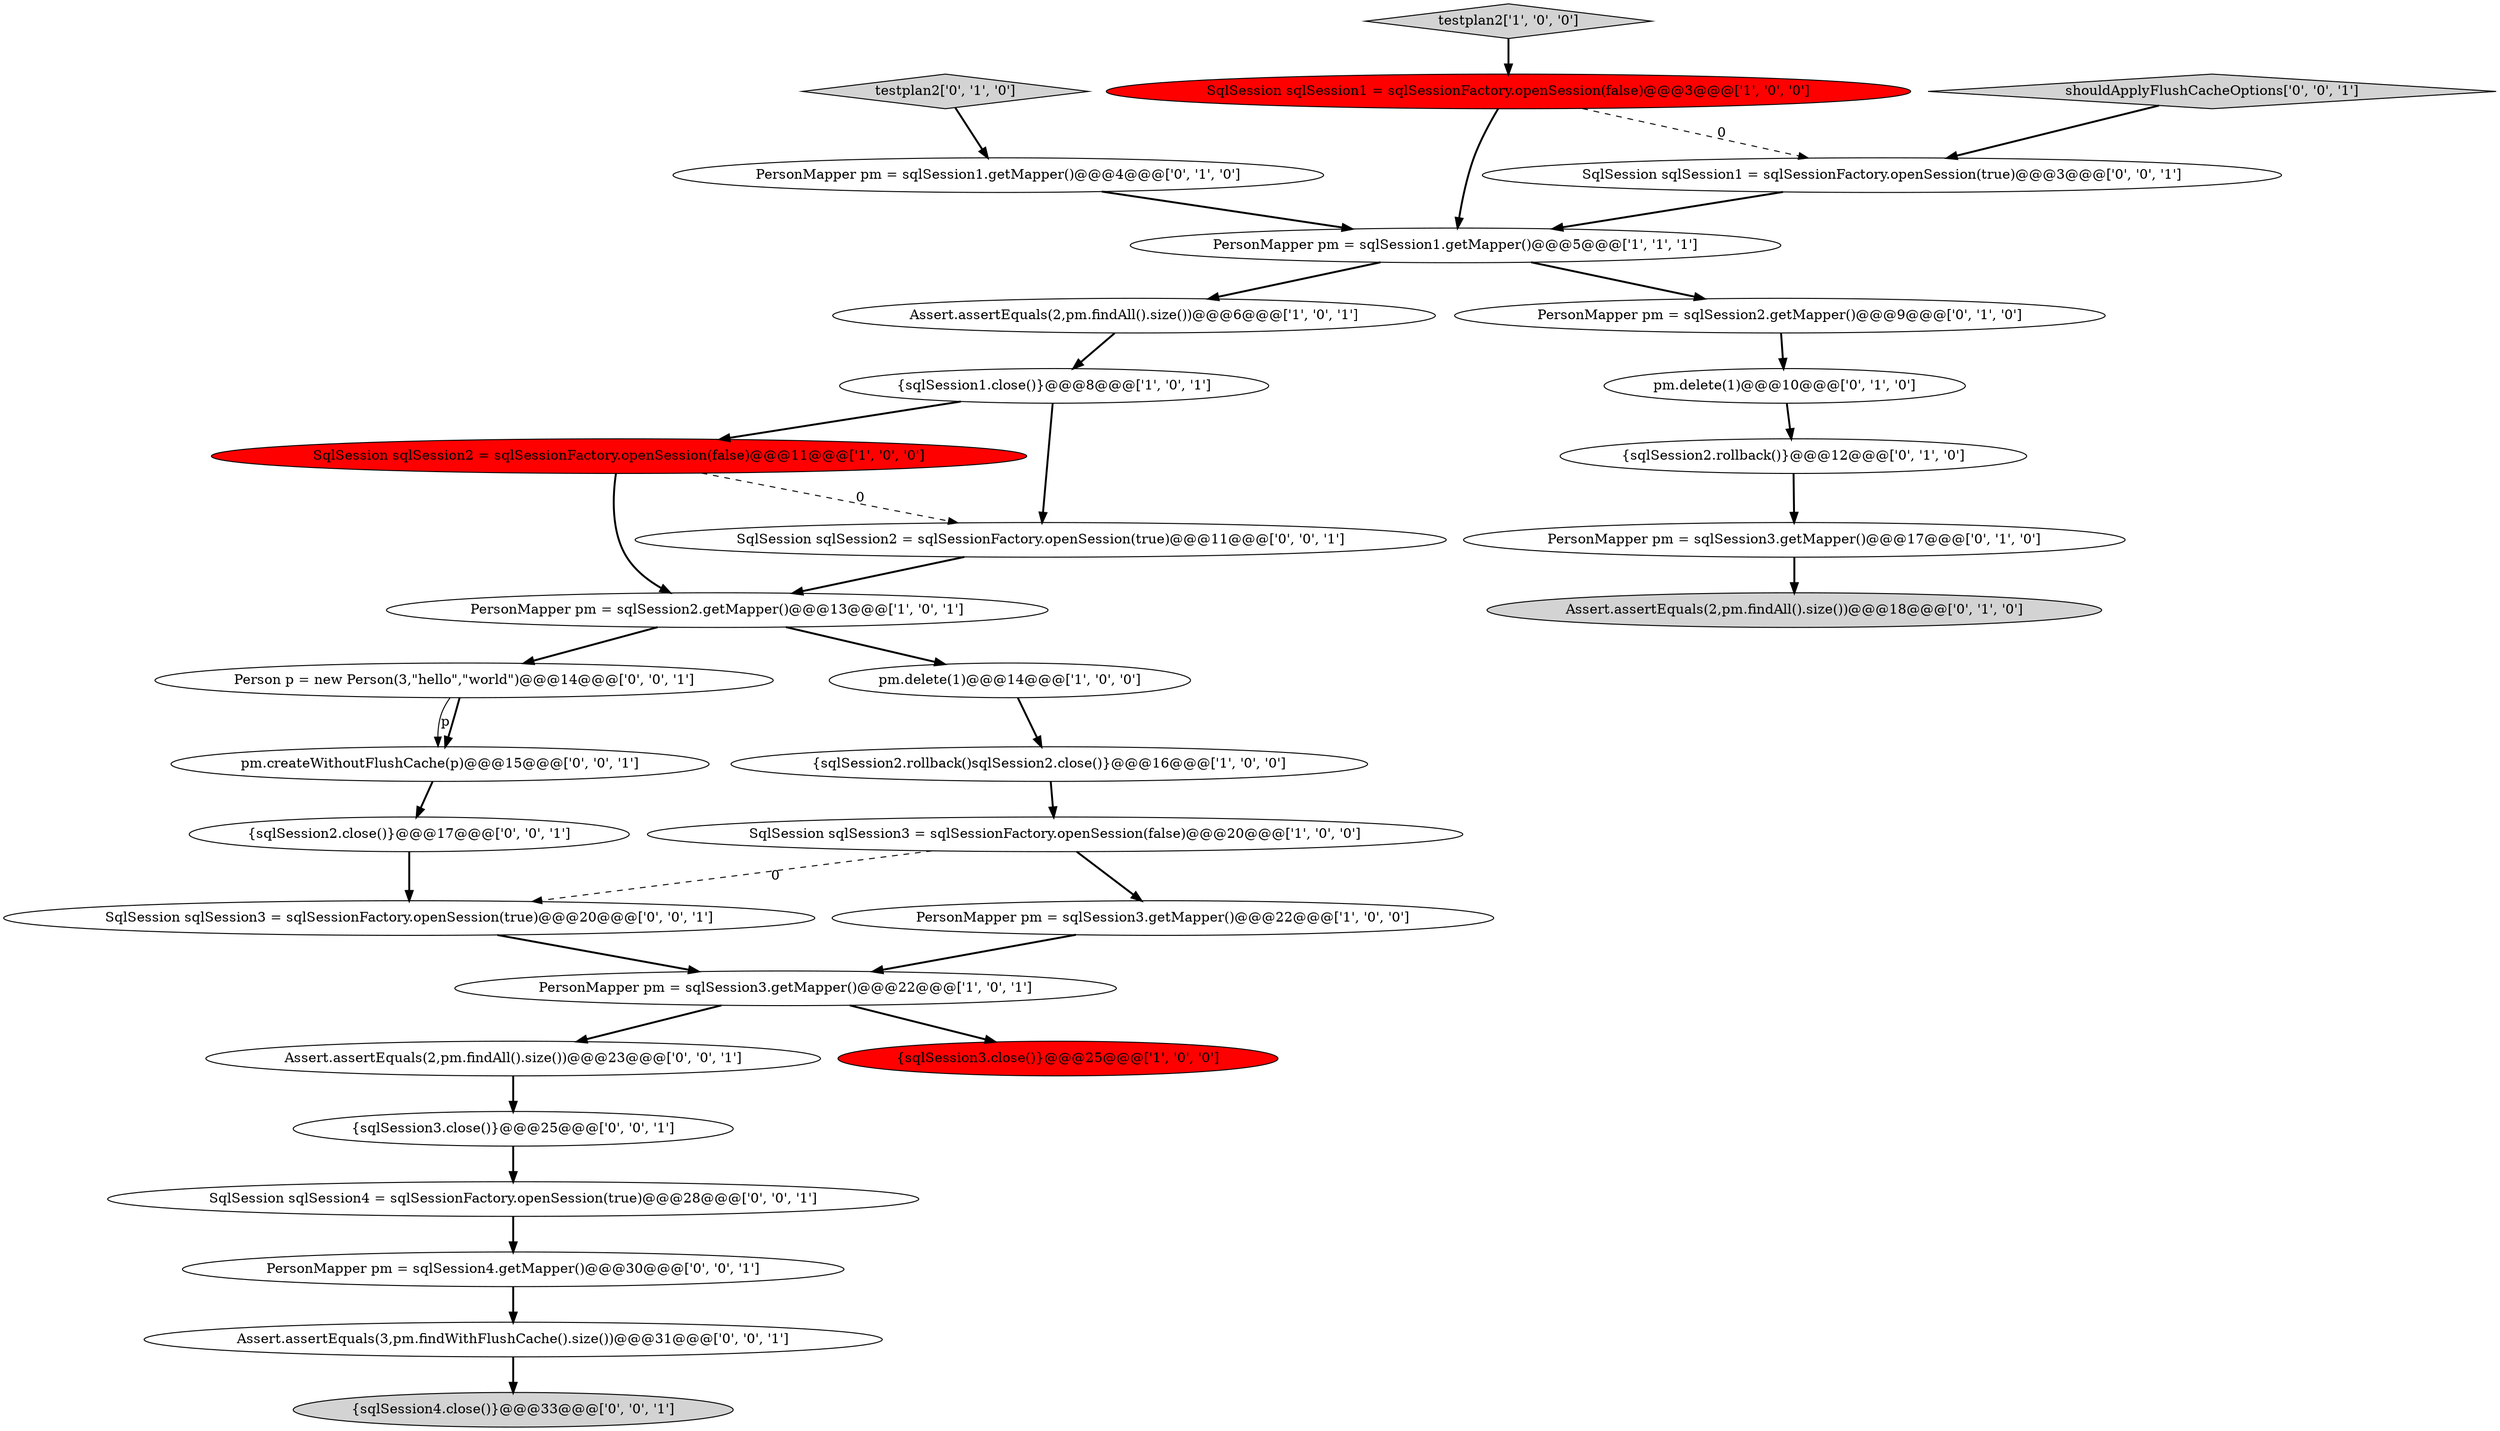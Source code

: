 digraph {
6 [style = filled, label = "testplan2['1', '0', '0']", fillcolor = lightgray, shape = diamond image = "AAA0AAABBB1BBB"];
31 [style = filled, label = "PersonMapper pm = sqlSession4.getMapper()@@@30@@@['0', '0', '1']", fillcolor = white, shape = ellipse image = "AAA0AAABBB3BBB"];
32 [style = filled, label = "shouldApplyFlushCacheOptions['0', '0', '1']", fillcolor = lightgray, shape = diamond image = "AAA0AAABBB3BBB"];
13 [style = filled, label = "{sqlSession2.rollback()}@@@12@@@['0', '1', '0']", fillcolor = white, shape = ellipse image = "AAA0AAABBB2BBB"];
21 [style = filled, label = "Assert.assertEquals(2,pm.findAll().size())@@@23@@@['0', '0', '1']", fillcolor = white, shape = ellipse image = "AAA0AAABBB3BBB"];
27 [style = filled, label = "Person p = new Person(3,\"hello\",\"world\")@@@14@@@['0', '0', '1']", fillcolor = white, shape = ellipse image = "AAA0AAABBB3BBB"];
18 [style = filled, label = "PersonMapper pm = sqlSession1.getMapper()@@@4@@@['0', '1', '0']", fillcolor = white, shape = ellipse image = "AAA0AAABBB2BBB"];
11 [style = filled, label = "{sqlSession2.rollback()sqlSession2.close()}@@@16@@@['1', '0', '0']", fillcolor = white, shape = ellipse image = "AAA0AAABBB1BBB"];
1 [style = filled, label = "PersonMapper pm = sqlSession3.getMapper()@@@22@@@['1', '0', '1']", fillcolor = white, shape = ellipse image = "AAA0AAABBB1BBB"];
5 [style = filled, label = "PersonMapper pm = sqlSession3.getMapper()@@@22@@@['1', '0', '0']", fillcolor = white, shape = ellipse image = "AAA0AAABBB1BBB"];
15 [style = filled, label = "pm.delete(1)@@@10@@@['0', '1', '0']", fillcolor = white, shape = ellipse image = "AAA0AAABBB2BBB"];
29 [style = filled, label = "{sqlSession4.close()}@@@33@@@['0', '0', '1']", fillcolor = lightgray, shape = ellipse image = "AAA0AAABBB3BBB"];
4 [style = filled, label = "PersonMapper pm = sqlSession1.getMapper()@@@5@@@['1', '1', '1']", fillcolor = white, shape = ellipse image = "AAA0AAABBB1BBB"];
28 [style = filled, label = "SqlSession sqlSession3 = sqlSessionFactory.openSession(true)@@@20@@@['0', '0', '1']", fillcolor = white, shape = ellipse image = "AAA0AAABBB3BBB"];
14 [style = filled, label = "testplan2['0', '1', '0']", fillcolor = lightgray, shape = diamond image = "AAA0AAABBB2BBB"];
12 [style = filled, label = "{sqlSession3.close()}@@@25@@@['1', '0', '0']", fillcolor = red, shape = ellipse image = "AAA1AAABBB1BBB"];
20 [style = filled, label = "{sqlSession2.close()}@@@17@@@['0', '0', '1']", fillcolor = white, shape = ellipse image = "AAA0AAABBB3BBB"];
30 [style = filled, label = "SqlSession sqlSession4 = sqlSessionFactory.openSession(true)@@@28@@@['0', '0', '1']", fillcolor = white, shape = ellipse image = "AAA0AAABBB3BBB"];
9 [style = filled, label = "PersonMapper pm = sqlSession2.getMapper()@@@13@@@['1', '0', '1']", fillcolor = white, shape = ellipse image = "AAA0AAABBB1BBB"];
19 [style = filled, label = "PersonMapper pm = sqlSession3.getMapper()@@@17@@@['0', '1', '0']", fillcolor = white, shape = ellipse image = "AAA0AAABBB2BBB"];
10 [style = filled, label = "pm.delete(1)@@@14@@@['1', '0', '0']", fillcolor = white, shape = ellipse image = "AAA0AAABBB1BBB"];
24 [style = filled, label = "{sqlSession3.close()}@@@25@@@['0', '0', '1']", fillcolor = white, shape = ellipse image = "AAA0AAABBB3BBB"];
3 [style = filled, label = "SqlSession sqlSession3 = sqlSessionFactory.openSession(false)@@@20@@@['1', '0', '0']", fillcolor = white, shape = ellipse image = "AAA0AAABBB1BBB"];
0 [style = filled, label = "SqlSession sqlSession1 = sqlSessionFactory.openSession(false)@@@3@@@['1', '0', '0']", fillcolor = red, shape = ellipse image = "AAA1AAABBB1BBB"];
8 [style = filled, label = "SqlSession sqlSession2 = sqlSessionFactory.openSession(false)@@@11@@@['1', '0', '0']", fillcolor = red, shape = ellipse image = "AAA1AAABBB1BBB"];
2 [style = filled, label = "Assert.assertEquals(2,pm.findAll().size())@@@6@@@['1', '0', '1']", fillcolor = white, shape = ellipse image = "AAA0AAABBB1BBB"];
23 [style = filled, label = "pm.createWithoutFlushCache(p)@@@15@@@['0', '0', '1']", fillcolor = white, shape = ellipse image = "AAA0AAABBB3BBB"];
25 [style = filled, label = "SqlSession sqlSession2 = sqlSessionFactory.openSession(true)@@@11@@@['0', '0', '1']", fillcolor = white, shape = ellipse image = "AAA0AAABBB3BBB"];
7 [style = filled, label = "{sqlSession1.close()}@@@8@@@['1', '0', '1']", fillcolor = white, shape = ellipse image = "AAA0AAABBB1BBB"];
22 [style = filled, label = "Assert.assertEquals(3,pm.findWithFlushCache().size())@@@31@@@['0', '0', '1']", fillcolor = white, shape = ellipse image = "AAA0AAABBB3BBB"];
26 [style = filled, label = "SqlSession sqlSession1 = sqlSessionFactory.openSession(true)@@@3@@@['0', '0', '1']", fillcolor = white, shape = ellipse image = "AAA0AAABBB3BBB"];
17 [style = filled, label = "PersonMapper pm = sqlSession2.getMapper()@@@9@@@['0', '1', '0']", fillcolor = white, shape = ellipse image = "AAA0AAABBB2BBB"];
16 [style = filled, label = "Assert.assertEquals(2,pm.findAll().size())@@@18@@@['0', '1', '0']", fillcolor = lightgray, shape = ellipse image = "AAA0AAABBB2BBB"];
23->20 [style = bold, label=""];
15->13 [style = bold, label=""];
3->28 [style = dashed, label="0"];
31->22 [style = bold, label=""];
4->17 [style = bold, label=""];
25->9 [style = bold, label=""];
20->28 [style = bold, label=""];
22->29 [style = bold, label=""];
0->26 [style = dashed, label="0"];
6->0 [style = bold, label=""];
28->1 [style = bold, label=""];
4->2 [style = bold, label=""];
21->24 [style = bold, label=""];
9->10 [style = bold, label=""];
7->8 [style = bold, label=""];
26->4 [style = bold, label=""];
32->26 [style = bold, label=""];
19->16 [style = bold, label=""];
24->30 [style = bold, label=""];
9->27 [style = bold, label=""];
5->1 [style = bold, label=""];
3->5 [style = bold, label=""];
13->19 [style = bold, label=""];
27->23 [style = solid, label="p"];
18->4 [style = bold, label=""];
11->3 [style = bold, label=""];
0->4 [style = bold, label=""];
30->31 [style = bold, label=""];
1->21 [style = bold, label=""];
17->15 [style = bold, label=""];
1->12 [style = bold, label=""];
8->9 [style = bold, label=""];
8->25 [style = dashed, label="0"];
14->18 [style = bold, label=""];
27->23 [style = bold, label=""];
7->25 [style = bold, label=""];
2->7 [style = bold, label=""];
10->11 [style = bold, label=""];
}
